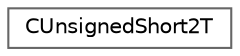 digraph "Graphical Class Hierarchy"
{
 // LATEX_PDF_SIZE
  bgcolor="transparent";
  edge [fontname=Helvetica,fontsize=10,labelfontname=Helvetica,labelfontsize=10];
  node [fontname=Helvetica,fontsize=10,shape=box,height=0.2,width=0.4];
  rankdir="LR";
  Node0 [id="Node000000",label="CUnsignedShort2T",height=0.2,width=0.4,color="grey40", fillcolor="white", style="filled",URL="$structCUnsignedShort2T.html",tooltip="Help struct used to store two integral types as one entity."];
}

